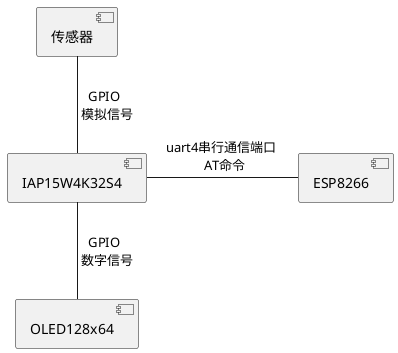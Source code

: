 @startuml 
[IAP15W4K32S4] as stc51
[ESP8266] as esp
[OLED128x64] as OLED 
[传感器] as cgq

stc51 - esp : uart4串行通信端口 \n AT命令
stc51 -- OLED : GPIO \n 数字信号
cgq -- stc51 : GPIO \n 模拟信号
@enduml 